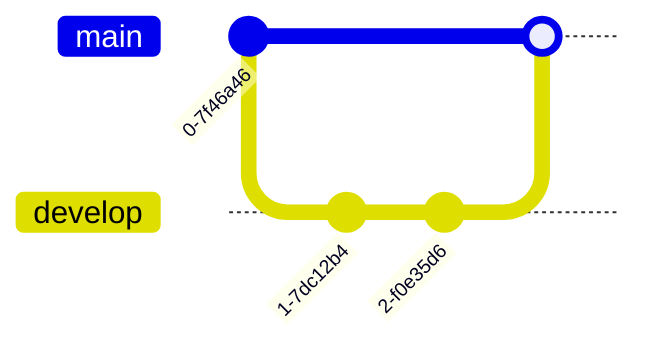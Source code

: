 %% Git branching example
gitGraph
    commit
    branch develop
    checkout develop
    commit
    commit
    checkout main
    merge develop